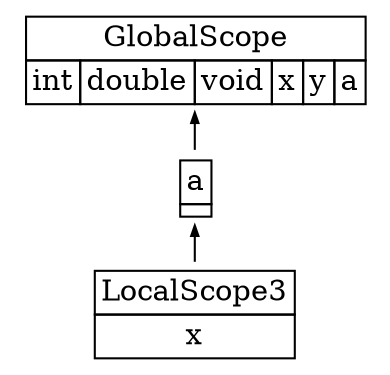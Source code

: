 digraph G {
  rankdir = BT
  ranksep = 0.25
  edge [arrowsize = 0.5]
  node [shape = none]

LocalScope3 [label = <<TABLE BORDER="0" CELLBORDER="1" CELLSPACING="0"><TR><TD COLSPAN = "1">LocalScope3</TD></TR><TR><TD>x</TD></TR></TABLE>>];
a [label = <<TABLE BORDER="0" CELLBORDER="1" CELLSPACING="0"><TR><TD COLSPAN = "0">a</TD></TR><TR><TD></TD></TR></TABLE>>];
GlobalScope [label = <<TABLE BORDER="0" CELLBORDER="1" CELLSPACING="0"><TR><TD COLSPAN = "6">GlobalScope</TD></TR><TR><TD>int</TD><TD>double</TD><TD>void</TD><TD>x</TD><TD>y</TD><TD>a</TD></TR></TABLE>>];

a -> GlobalScope;
LocalScope3 -> a;
}